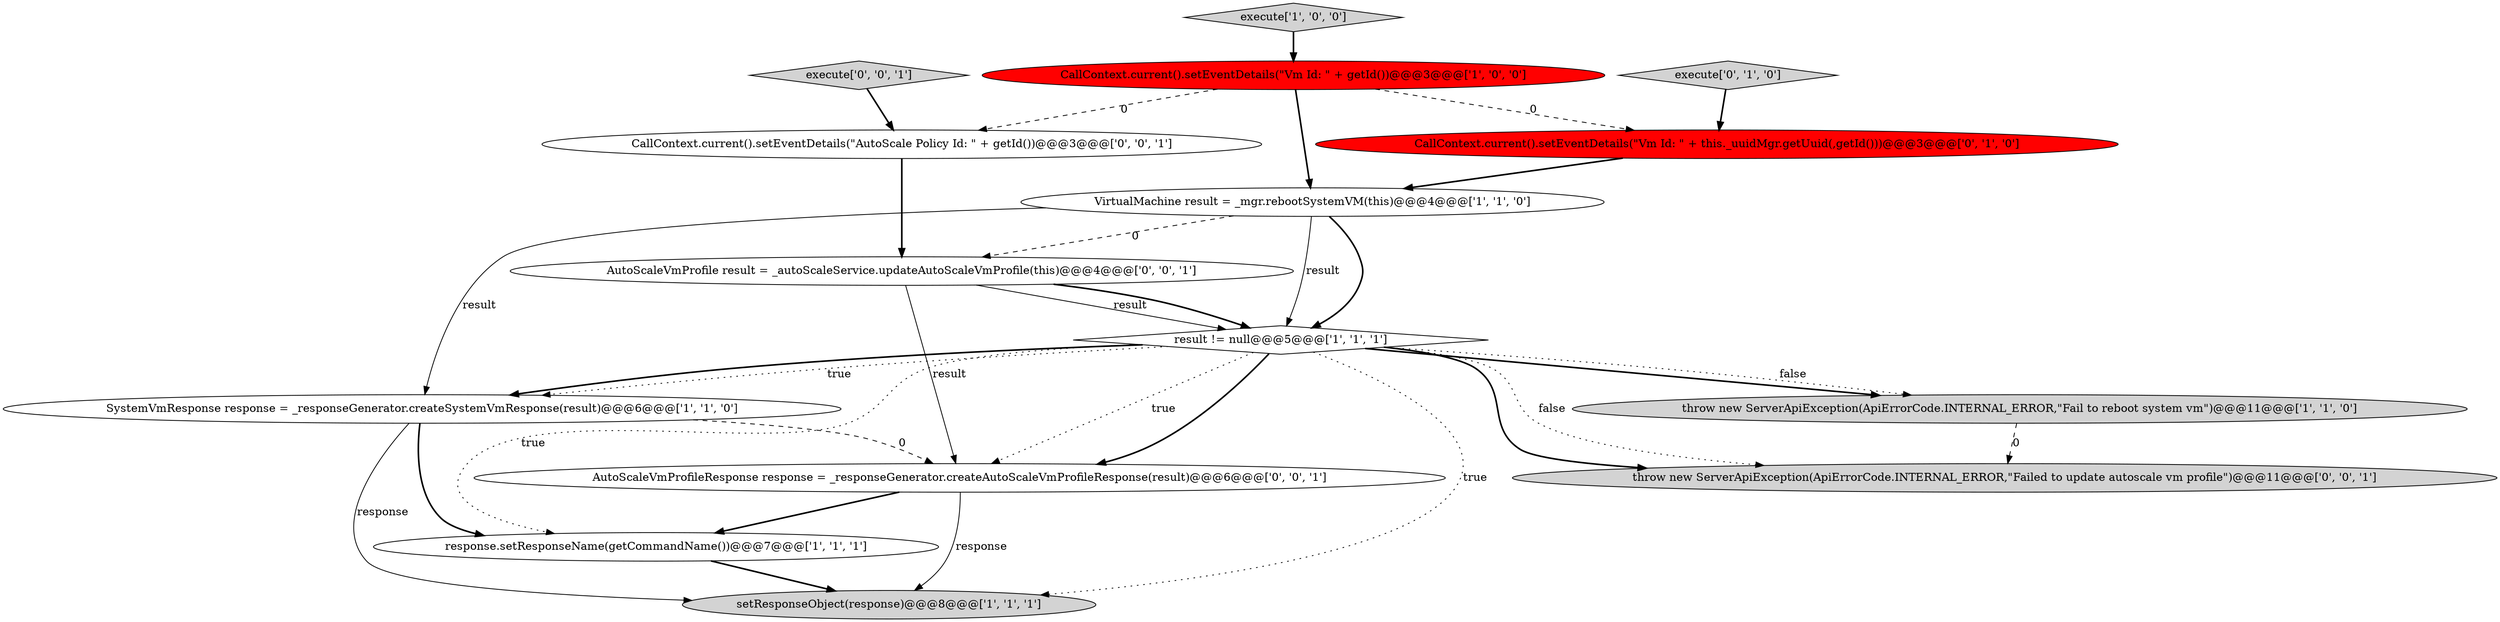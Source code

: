 digraph {
4 [style = filled, label = "CallContext.current().setEventDetails(\"Vm Id: \" + getId())@@@3@@@['1', '0', '0']", fillcolor = red, shape = ellipse image = "AAA1AAABBB1BBB"];
8 [style = filled, label = "CallContext.current().setEventDetails(\"Vm Id: \" + this._uuidMgr.getUuid(,getId()))@@@3@@@['0', '1', '0']", fillcolor = red, shape = ellipse image = "AAA1AAABBB2BBB"];
13 [style = filled, label = "AutoScaleVmProfileResponse response = _responseGenerator.createAutoScaleVmProfileResponse(result)@@@6@@@['0', '0', '1']", fillcolor = white, shape = ellipse image = "AAA0AAABBB3BBB"];
1 [style = filled, label = "SystemVmResponse response = _responseGenerator.createSystemVmResponse(result)@@@6@@@['1', '1', '0']", fillcolor = white, shape = ellipse image = "AAA0AAABBB1BBB"];
7 [style = filled, label = "setResponseObject(response)@@@8@@@['1', '1', '1']", fillcolor = lightgray, shape = ellipse image = "AAA0AAABBB1BBB"];
14 [style = filled, label = "CallContext.current().setEventDetails(\"AutoScale Policy Id: \" + getId())@@@3@@@['0', '0', '1']", fillcolor = white, shape = ellipse image = "AAA0AAABBB3BBB"];
9 [style = filled, label = "execute['0', '1', '0']", fillcolor = lightgray, shape = diamond image = "AAA0AAABBB2BBB"];
3 [style = filled, label = "result != null@@@5@@@['1', '1', '1']", fillcolor = white, shape = diamond image = "AAA0AAABBB1BBB"];
2 [style = filled, label = "execute['1', '0', '0']", fillcolor = lightgray, shape = diamond image = "AAA0AAABBB1BBB"];
5 [style = filled, label = "response.setResponseName(getCommandName())@@@7@@@['1', '1', '1']", fillcolor = white, shape = ellipse image = "AAA0AAABBB1BBB"];
0 [style = filled, label = "VirtualMachine result = _mgr.rebootSystemVM(this)@@@4@@@['1', '1', '0']", fillcolor = white, shape = ellipse image = "AAA0AAABBB1BBB"];
6 [style = filled, label = "throw new ServerApiException(ApiErrorCode.INTERNAL_ERROR,\"Fail to reboot system vm\")@@@11@@@['1', '1', '0']", fillcolor = lightgray, shape = ellipse image = "AAA0AAABBB1BBB"];
10 [style = filled, label = "execute['0', '0', '1']", fillcolor = lightgray, shape = diamond image = "AAA0AAABBB3BBB"];
11 [style = filled, label = "AutoScaleVmProfile result = _autoScaleService.updateAutoScaleVmProfile(this)@@@4@@@['0', '0', '1']", fillcolor = white, shape = ellipse image = "AAA0AAABBB3BBB"];
12 [style = filled, label = "throw new ServerApiException(ApiErrorCode.INTERNAL_ERROR,\"Failed to update autoscale vm profile\")@@@11@@@['0', '0', '1']", fillcolor = lightgray, shape = ellipse image = "AAA0AAABBB3BBB"];
1->5 [style = bold, label=""];
0->3 [style = bold, label=""];
3->7 [style = dotted, label="true"];
13->7 [style = solid, label="response"];
3->1 [style = bold, label=""];
10->14 [style = bold, label=""];
3->6 [style = bold, label=""];
0->11 [style = dashed, label="0"];
3->12 [style = bold, label=""];
9->8 [style = bold, label=""];
2->4 [style = bold, label=""];
11->13 [style = solid, label="result"];
4->0 [style = bold, label=""];
0->1 [style = solid, label="result"];
3->12 [style = dotted, label="false"];
8->0 [style = bold, label=""];
1->13 [style = dashed, label="0"];
6->12 [style = dashed, label="0"];
3->6 [style = dotted, label="false"];
3->5 [style = dotted, label="true"];
11->3 [style = solid, label="result"];
11->3 [style = bold, label=""];
4->8 [style = dashed, label="0"];
0->3 [style = solid, label="result"];
3->13 [style = bold, label=""];
13->5 [style = bold, label=""];
5->7 [style = bold, label=""];
4->14 [style = dashed, label="0"];
1->7 [style = solid, label="response"];
14->11 [style = bold, label=""];
3->1 [style = dotted, label="true"];
3->13 [style = dotted, label="true"];
}
